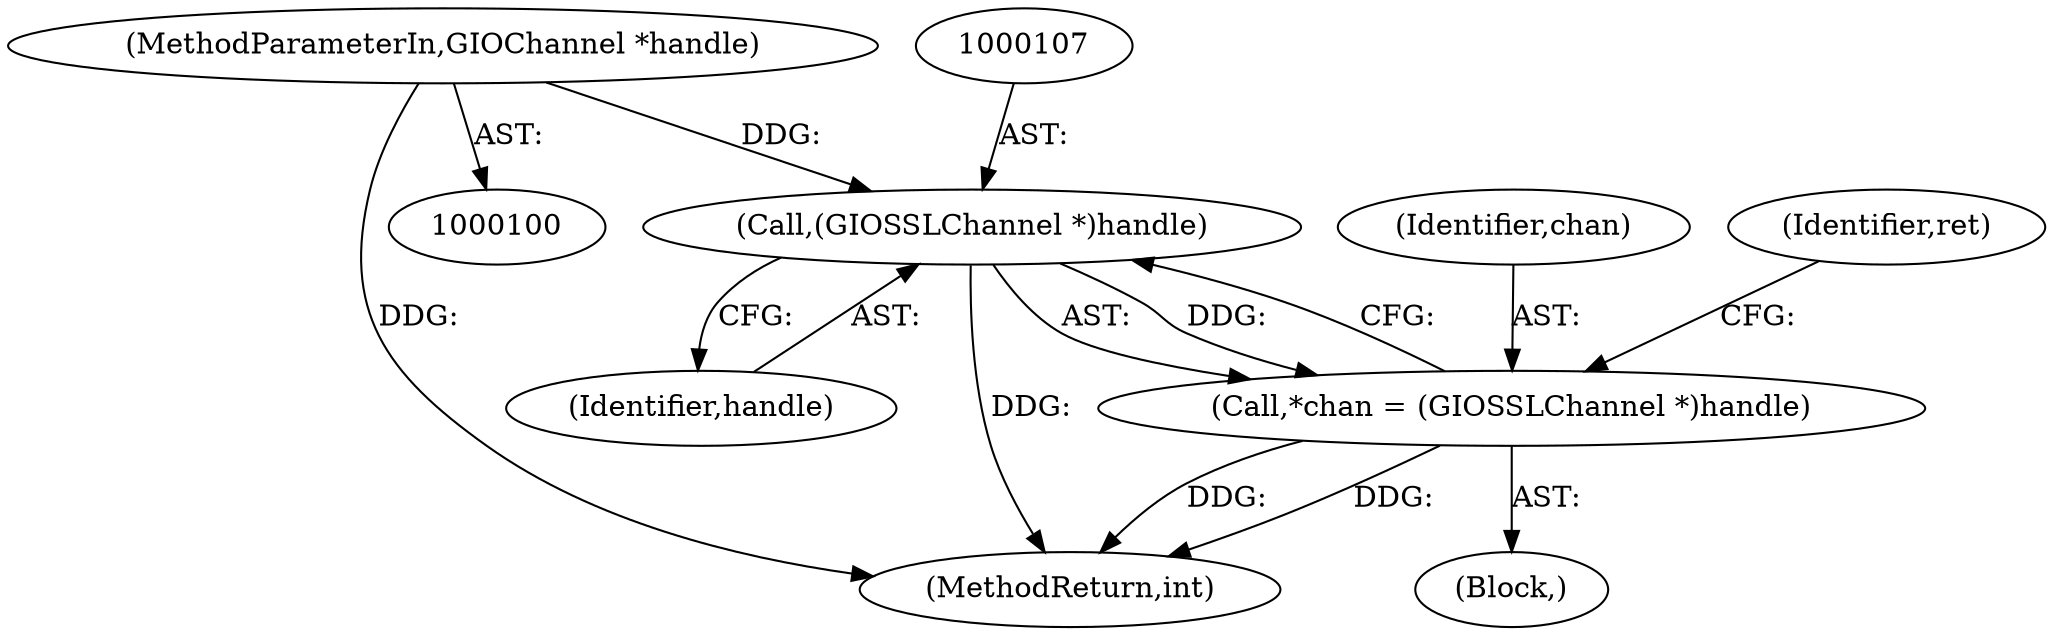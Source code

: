 digraph "0_irssi-proxy_85bbc05b21678e80423815d2ef1dfe26208491ab_0@pointer" {
"1000101" [label="(MethodParameterIn,GIOChannel *handle)"];
"1000106" [label="(Call,(GIOSSLChannel *)handle)"];
"1000104" [label="(Call,*chan = (GIOSSLChannel *)handle)"];
"1000108" [label="(Identifier,handle)"];
"1000102" [label="(Block,)"];
"1000231" [label="(MethodReturn,int)"];
"1000104" [label="(Call,*chan = (GIOSSLChannel *)handle)"];
"1000106" [label="(Call,(GIOSSLChannel *)handle)"];
"1000101" [label="(MethodParameterIn,GIOChannel *handle)"];
"1000105" [label="(Identifier,chan)"];
"1000114" [label="(Identifier,ret)"];
"1000101" -> "1000100"  [label="AST: "];
"1000101" -> "1000231"  [label="DDG: "];
"1000101" -> "1000106"  [label="DDG: "];
"1000106" -> "1000104"  [label="AST: "];
"1000106" -> "1000108"  [label="CFG: "];
"1000107" -> "1000106"  [label="AST: "];
"1000108" -> "1000106"  [label="AST: "];
"1000104" -> "1000106"  [label="CFG: "];
"1000106" -> "1000231"  [label="DDG: "];
"1000106" -> "1000104"  [label="DDG: "];
"1000104" -> "1000102"  [label="AST: "];
"1000105" -> "1000104"  [label="AST: "];
"1000114" -> "1000104"  [label="CFG: "];
"1000104" -> "1000231"  [label="DDG: "];
"1000104" -> "1000231"  [label="DDG: "];
}
